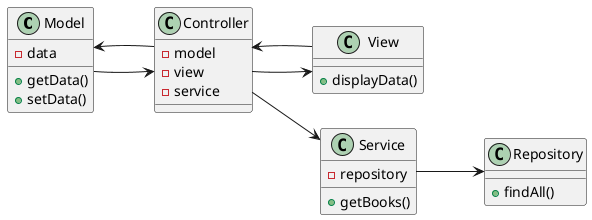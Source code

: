 @startuml
left to right direction

class Model {
    - data
    + getData()
    + setData()
}

class View {
    + displayData()
}

class Controller {
    - model
    - view
    - service
}

class Service {
    - repository
    + getBooks()
}

class Repository {
    + findAll()
}

Model --> Controller
View --> Controller
Controller --> Model
Controller --> View
Controller --> Service
Service --> Repository
@enduml